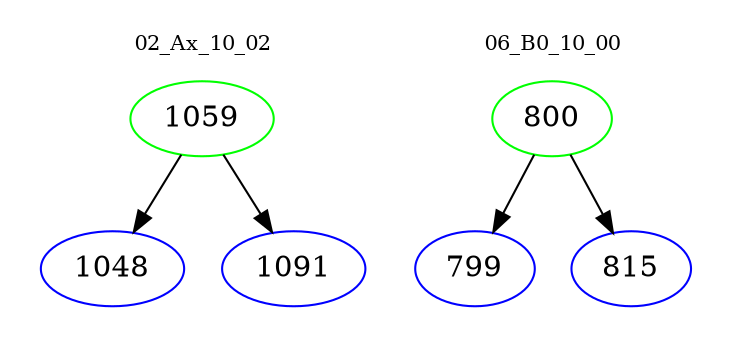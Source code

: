 digraph{
subgraph cluster_0 {
color = white
label = "02_Ax_10_02";
fontsize=10;
T0_1059 [label="1059", color="green"]
T0_1059 -> T0_1048 [color="black"]
T0_1048 [label="1048", color="blue"]
T0_1059 -> T0_1091 [color="black"]
T0_1091 [label="1091", color="blue"]
}
subgraph cluster_1 {
color = white
label = "06_B0_10_00";
fontsize=10;
T1_800 [label="800", color="green"]
T1_800 -> T1_799 [color="black"]
T1_799 [label="799", color="blue"]
T1_800 -> T1_815 [color="black"]
T1_815 [label="815", color="blue"]
}
}
